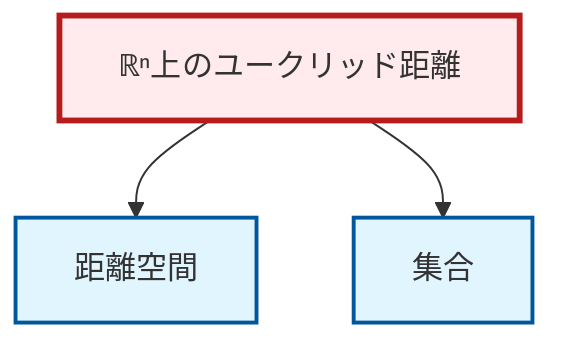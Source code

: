 graph TD
    classDef definition fill:#e1f5fe,stroke:#01579b,stroke-width:2px
    classDef theorem fill:#f3e5f5,stroke:#4a148c,stroke-width:2px
    classDef axiom fill:#fff3e0,stroke:#e65100,stroke-width:2px
    classDef example fill:#e8f5e9,stroke:#1b5e20,stroke-width:2px
    classDef current fill:#ffebee,stroke:#b71c1c,stroke-width:3px
    def-set["集合"]:::definition
    def-metric-space["距離空間"]:::definition
    ex-euclidean-metric["ℝⁿ上のユークリッド距離"]:::example
    ex-euclidean-metric --> def-metric-space
    ex-euclidean-metric --> def-set
    class ex-euclidean-metric current